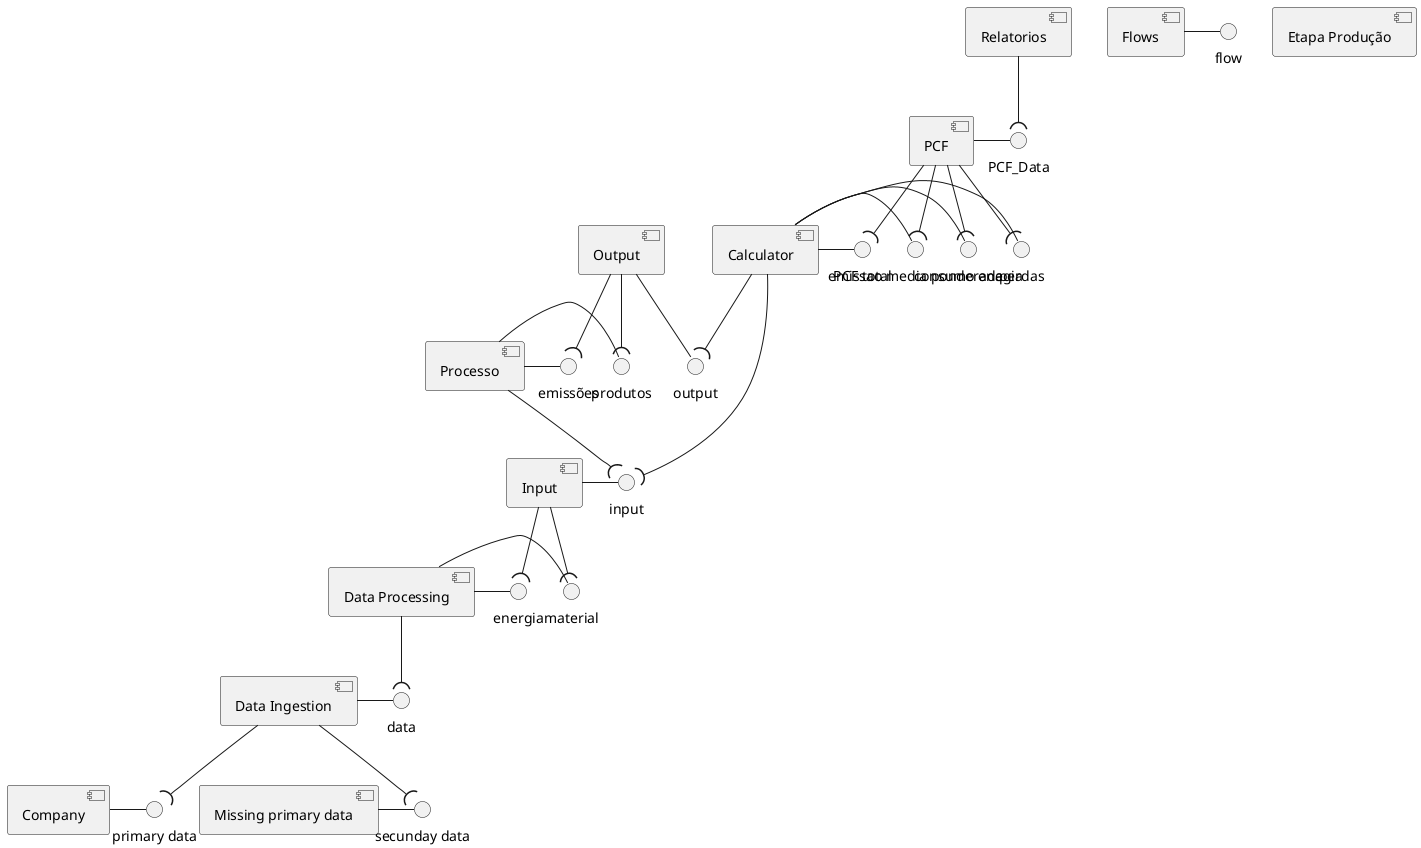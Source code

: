 @startuml aquitetura
/'Necessito encaixar os flows em algum ladao'/

interface "data" as data
/'Estes primary data tanto são dados de componenetes
como dados de energia ou água'/
interface "primary data" as prim_data
interface "secunday data" as sec_data

/'Se calhar trocar input por fluxo, porque é um fluxo de 
entrada e não input'/
interface "input" as input
interface "output" as output

interface "produtos" as produto
interface "emissões" as emissoes

interface "consumo enegia" as consumo_ener
interface "perdas" as perdas
interface "emissao media ponderada" as emiss_med_ponde
interface "PCF total" as pcf_tot

interface "material" as material
interface "energia" as energia
/'
O data Ingestion e o que lê os ficheiros CSV

Ver se o retorno do Data Ingestion está correto, ou
outro nome.
'/
[Company] as company
company - prim_data

[Missing primary data] as miss_prim
miss_prim - sec_data

[Data Ingestion] as data_ingestion
data_ingestion - data

data_ingestion --( prim_data
data_ingestion --( sec_data

[Data Processing] as data_processing
data_processing - material
data_processing - energia
data_processing --( data

[Input] as input_comp
input_comp --( energia
input_comp --( material
input_comp - input

[Processo] as processo
processo - produto 
processo - emissoes
processo --( input

[Output] as output_comp
output_comp -- output
output_comp --( produto
output_comp --( emissoes
 

[Calculator] as calculator
calculator --( output
calculator --( input

calculator - perdas
calculator - consumo_ener
calculator - emiss_med_ponde
calculator - pcf_tot


[PCF] as PCF
PCF - PCF_Data
PCF --( perdas
PCF --( consumo_ener
PCF --( emiss_med_ponde
PCF --( pcf_tot

[Relatorios] as relatorio
relatorio --( PCF_Data

[Etapa Produção] as etapa


/'
Componentes que tenho duvidas ou tenho a certeza que devem existir mas ainda não encontrei onde colocar
'/

[Flows] as flows
flows - flow

/'Ligações que não sei se são necessárias ou se deviam existir sequer'/

 


@enduml